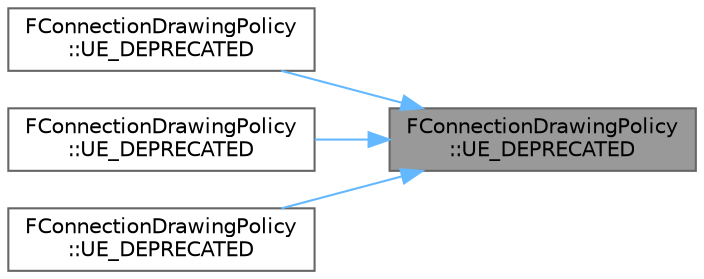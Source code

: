 digraph "FConnectionDrawingPolicy::UE_DEPRECATED"
{
 // INTERACTIVE_SVG=YES
 // LATEX_PDF_SIZE
  bgcolor="transparent";
  edge [fontname=Helvetica,fontsize=10,labelfontname=Helvetica,labelfontsize=10];
  node [fontname=Helvetica,fontsize=10,shape=box,height=0.2,width=0.4];
  rankdir="RL";
  Node1 [id="Node000001",label="FConnectionDrawingPolicy\l::UE_DEPRECATED",height=0.2,width=0.4,color="gray40", fillcolor="grey60", style="filled", fontcolor="black",tooltip=" "];
  Node1 -> Node2 [id="edge1_Node000001_Node000002",dir="back",color="steelblue1",style="solid",tooltip=" "];
  Node2 [id="Node000002",label="FConnectionDrawingPolicy\l::UE_DEPRECATED",height=0.2,width=0.4,color="grey40", fillcolor="white", style="filled",URL="$dc/d29/classFConnectionDrawingPolicy.html#a6b508d6d8783b9a87f6f616e6a158fd0",tooltip=" "];
  Node1 -> Node3 [id="edge2_Node000001_Node000003",dir="back",color="steelblue1",style="solid",tooltip=" "];
  Node3 [id="Node000003",label="FConnectionDrawingPolicy\l::UE_DEPRECATED",height=0.2,width=0.4,color="grey40", fillcolor="white", style="filled",URL="$dc/d29/classFConnectionDrawingPolicy.html#a20b0f251be7e01aa6f59bfd0a19b6bbc",tooltip=" "];
  Node1 -> Node4 [id="edge3_Node000001_Node000004",dir="back",color="steelblue1",style="solid",tooltip=" "];
  Node4 [id="Node000004",label="FConnectionDrawingPolicy\l::UE_DEPRECATED",height=0.2,width=0.4,color="grey40", fillcolor="white", style="filled",URL="$dc/d29/classFConnectionDrawingPolicy.html#a636712edd5ac73cb8ca7ef2c2b6765ab",tooltip=" "];
}
